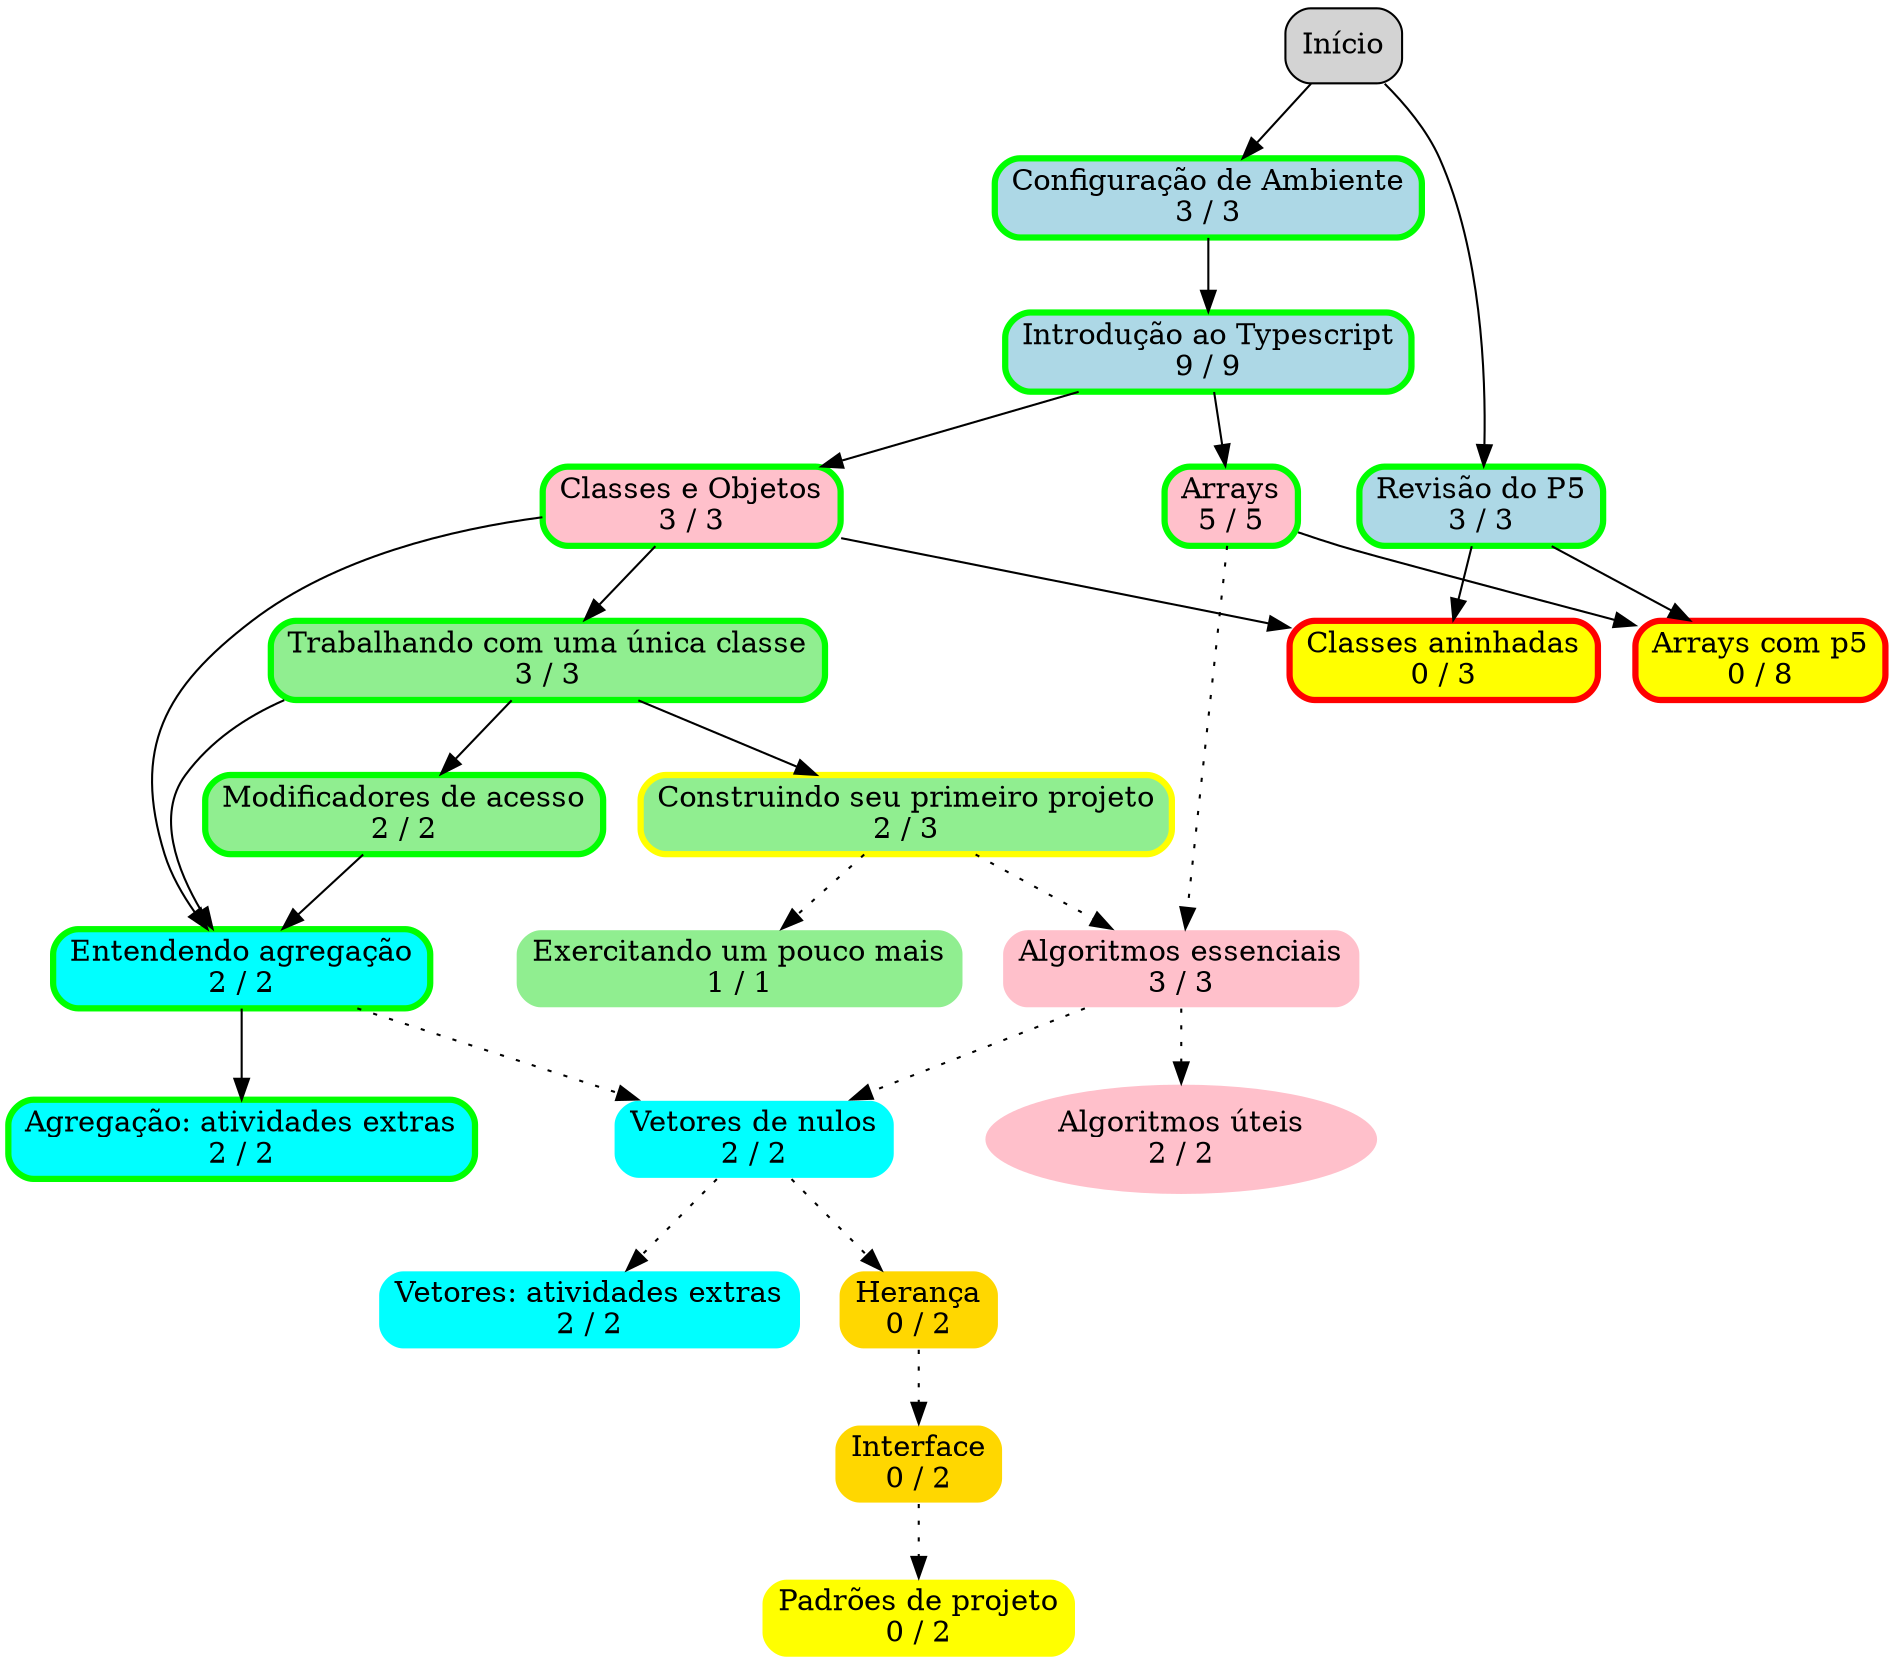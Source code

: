 digraph diag {
  node [penwidth=1, style="rounded,filled", shape=box]
  "Início" -> "Configuração de Ambiente\n3 / 3"
  "Configuração de Ambiente\n3 / 3" -> "Introdução ao Typescript\n9 / 9" 
  "Início" -> "Revisão do P5\n3 / 3"
  "Introdução ao Typescript\n9 / 9" -> "Classes e Objetos\n3 / 3" 
  "Introdução ao Typescript\n9 / 9" -> "Arrays\n5 / 5" 
  "Arrays\n5 / 5" -> "Algoritmos essenciais\n3 / 3" [style=dotted]
  "Construindo seu primeiro projeto\n2 / 3" -> "Algoritmos essenciais\n3 / 3" [style=dotted]
  "Algoritmos essenciais\n3 / 3" -> "Algoritmos úteis\n2 / 2" [style=dotted]
  "Classes e Objetos\n3 / 3" -> "Trabalhando com uma única classe\n3 / 3" 
  "Trabalhando com uma única classe\n3 / 3" -> "Construindo seu primeiro projeto\n2 / 3" 
  "Construindo seu primeiro projeto\n2 / 3" -> "Exercitando um pouco mais\n1 / 1" [style=dotted]
  "Trabalhando com uma única classe\n3 / 3" -> "Modificadores de acesso\n2 / 2" 
  "Classes e Objetos\n3 / 3" -> "Entendendo agregação\n2 / 2" 
  "Trabalhando com uma única classe\n3 / 3" -> "Entendendo agregação\n2 / 2" 
  "Modificadores de acesso\n2 / 2" -> "Entendendo agregação\n2 / 2" 
  "Entendendo agregação\n2 / 2" -> "Agregação: atividades extras\n2 / 2" 
  "Algoritmos essenciais\n3 / 3" -> "Vetores de nulos\n2 / 2" [style=dotted]
  "Entendendo agregação\n2 / 2" -> "Vetores de nulos\n2 / 2" [style=dotted]
  "Vetores de nulos\n2 / 2" -> "Vetores: atividades extras\n2 / 2" [style=dotted]
  "Vetores de nulos\n2 / 2" -> "Herança\n0 / 2" [style=dotted]
  "Herança\n0 / 2" -> "Interface\n0 / 2" [style=dotted]
  "Revisão do P5\n3 / 3" -> "Classes aninhadas\n0 / 3" 
  "Classes e Objetos\n3 / 3" -> "Classes aninhadas\n0 / 3" 
  "Revisão do P5\n3 / 3" -> "Arrays com p5\n0 / 8" 
  "Arrays\n5 / 5" -> "Arrays com p5\n0 / 8" 
  "Interface\n0 / 2" -> "Padrões de projeto\n0 / 2" [style=dotted]
  "Configuração de Ambiente\n3 / 3" [shape=box, color=green, penwidth=3, fillcolor=lightblue]
  "Introdução ao Typescript\n9 / 9" [shape=box, color=green, penwidth=3, fillcolor=lightblue]
  "Revisão do P5\n3 / 3" [shape=box, color=green, penwidth=3, fillcolor=lightblue]
  "Classes e Objetos\n3 / 3" [shape=box, color=green, penwidth=3, fillcolor=pink]
  "Arrays\n5 / 5" [shape=box, color=green, penwidth=3, fillcolor=pink]
  "Algoritmos essenciais\n3 / 3" [shape=box, color=white, penwidth=1, fillcolor=pink]
  "Algoritmos úteis\n2 / 2" [shape=ellipse, color=white, penwidth=1, fillcolor=pink]
  "Trabalhando com uma única classe\n3 / 3" [shape=box, color=green, penwidth=3, fillcolor=lightgreen]
  "Construindo seu primeiro projeto\n2 / 3" [shape=box, color=yellow, penwidth=3, fillcolor=lightgreen]
  "Exercitando um pouco mais\n1 / 1" [shape=box, color=white, penwidth=1, fillcolor=lightgreen]
  "Modificadores de acesso\n2 / 2" [shape=box, color=green, penwidth=3, fillcolor=lightgreen]
  "Entendendo agregação\n2 / 2" [shape=box, color=green, penwidth=3, fillcolor=cyan]
  "Agregação: atividades extras\n2 / 2" [shape=box, color=green, penwidth=3, fillcolor=cyan]
  "Vetores de nulos\n2 / 2" [shape=box, color=white, penwidth=1, fillcolor=cyan]
  "Vetores: atividades extras\n2 / 2" [shape=box, color=white, penwidth=1, fillcolor=cyan]
  "Herança\n0 / 2" [shape=box, color=white, penwidth=1, fillcolor=gold]
  "Interface\n0 / 2" [shape=box, color=white, penwidth=1, fillcolor=gold]
  "Classes aninhadas\n0 / 3" [shape=box, color=red, penwidth=3, fillcolor=yellow]
  "Arrays com p5\n0 / 8" [shape=box, color=red, penwidth=3, fillcolor=yellow]
  "Padrões de projeto\n0 / 2" [shape=box, color=white, penwidth=1, fillcolor=yellow]
}

